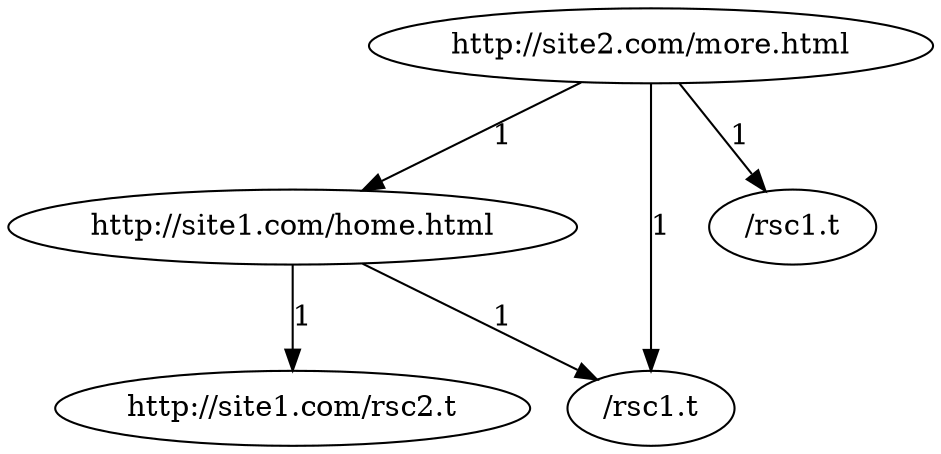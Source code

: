 //Fichier testsGraphe/out6.dot



digraph {
	"http:/\/site1.com/home.html";
	"http:/\/site2.com/more.html" -> "http:/\/site1.com/home.html" [label = 1];
	"http:/\/site1.com/rsc1.t"[label = "/rsc1.t"];
	"http:/\/site2.com/more.html" -> "http:/\/site1.com/rsc1.t" [label = 1];
	"http:/\/site1.com/home.html" -> "http:/\/site1.com/rsc1.t" [label = 1];
	"http:/\/site1.com/rsc2.t";
	"http:/\/site1.com/home.html" -> "http:/\/site1.com/rsc2.t" [label = 1];
	"http:/\/site2.com/more.html";
	"http:/\/site2.com/rsc1.t"[label = "/rsc1.t"];
	"http:/\/site2.com/more.html" -> "http:/\/site2.com/rsc1.t" [label = 1];
}